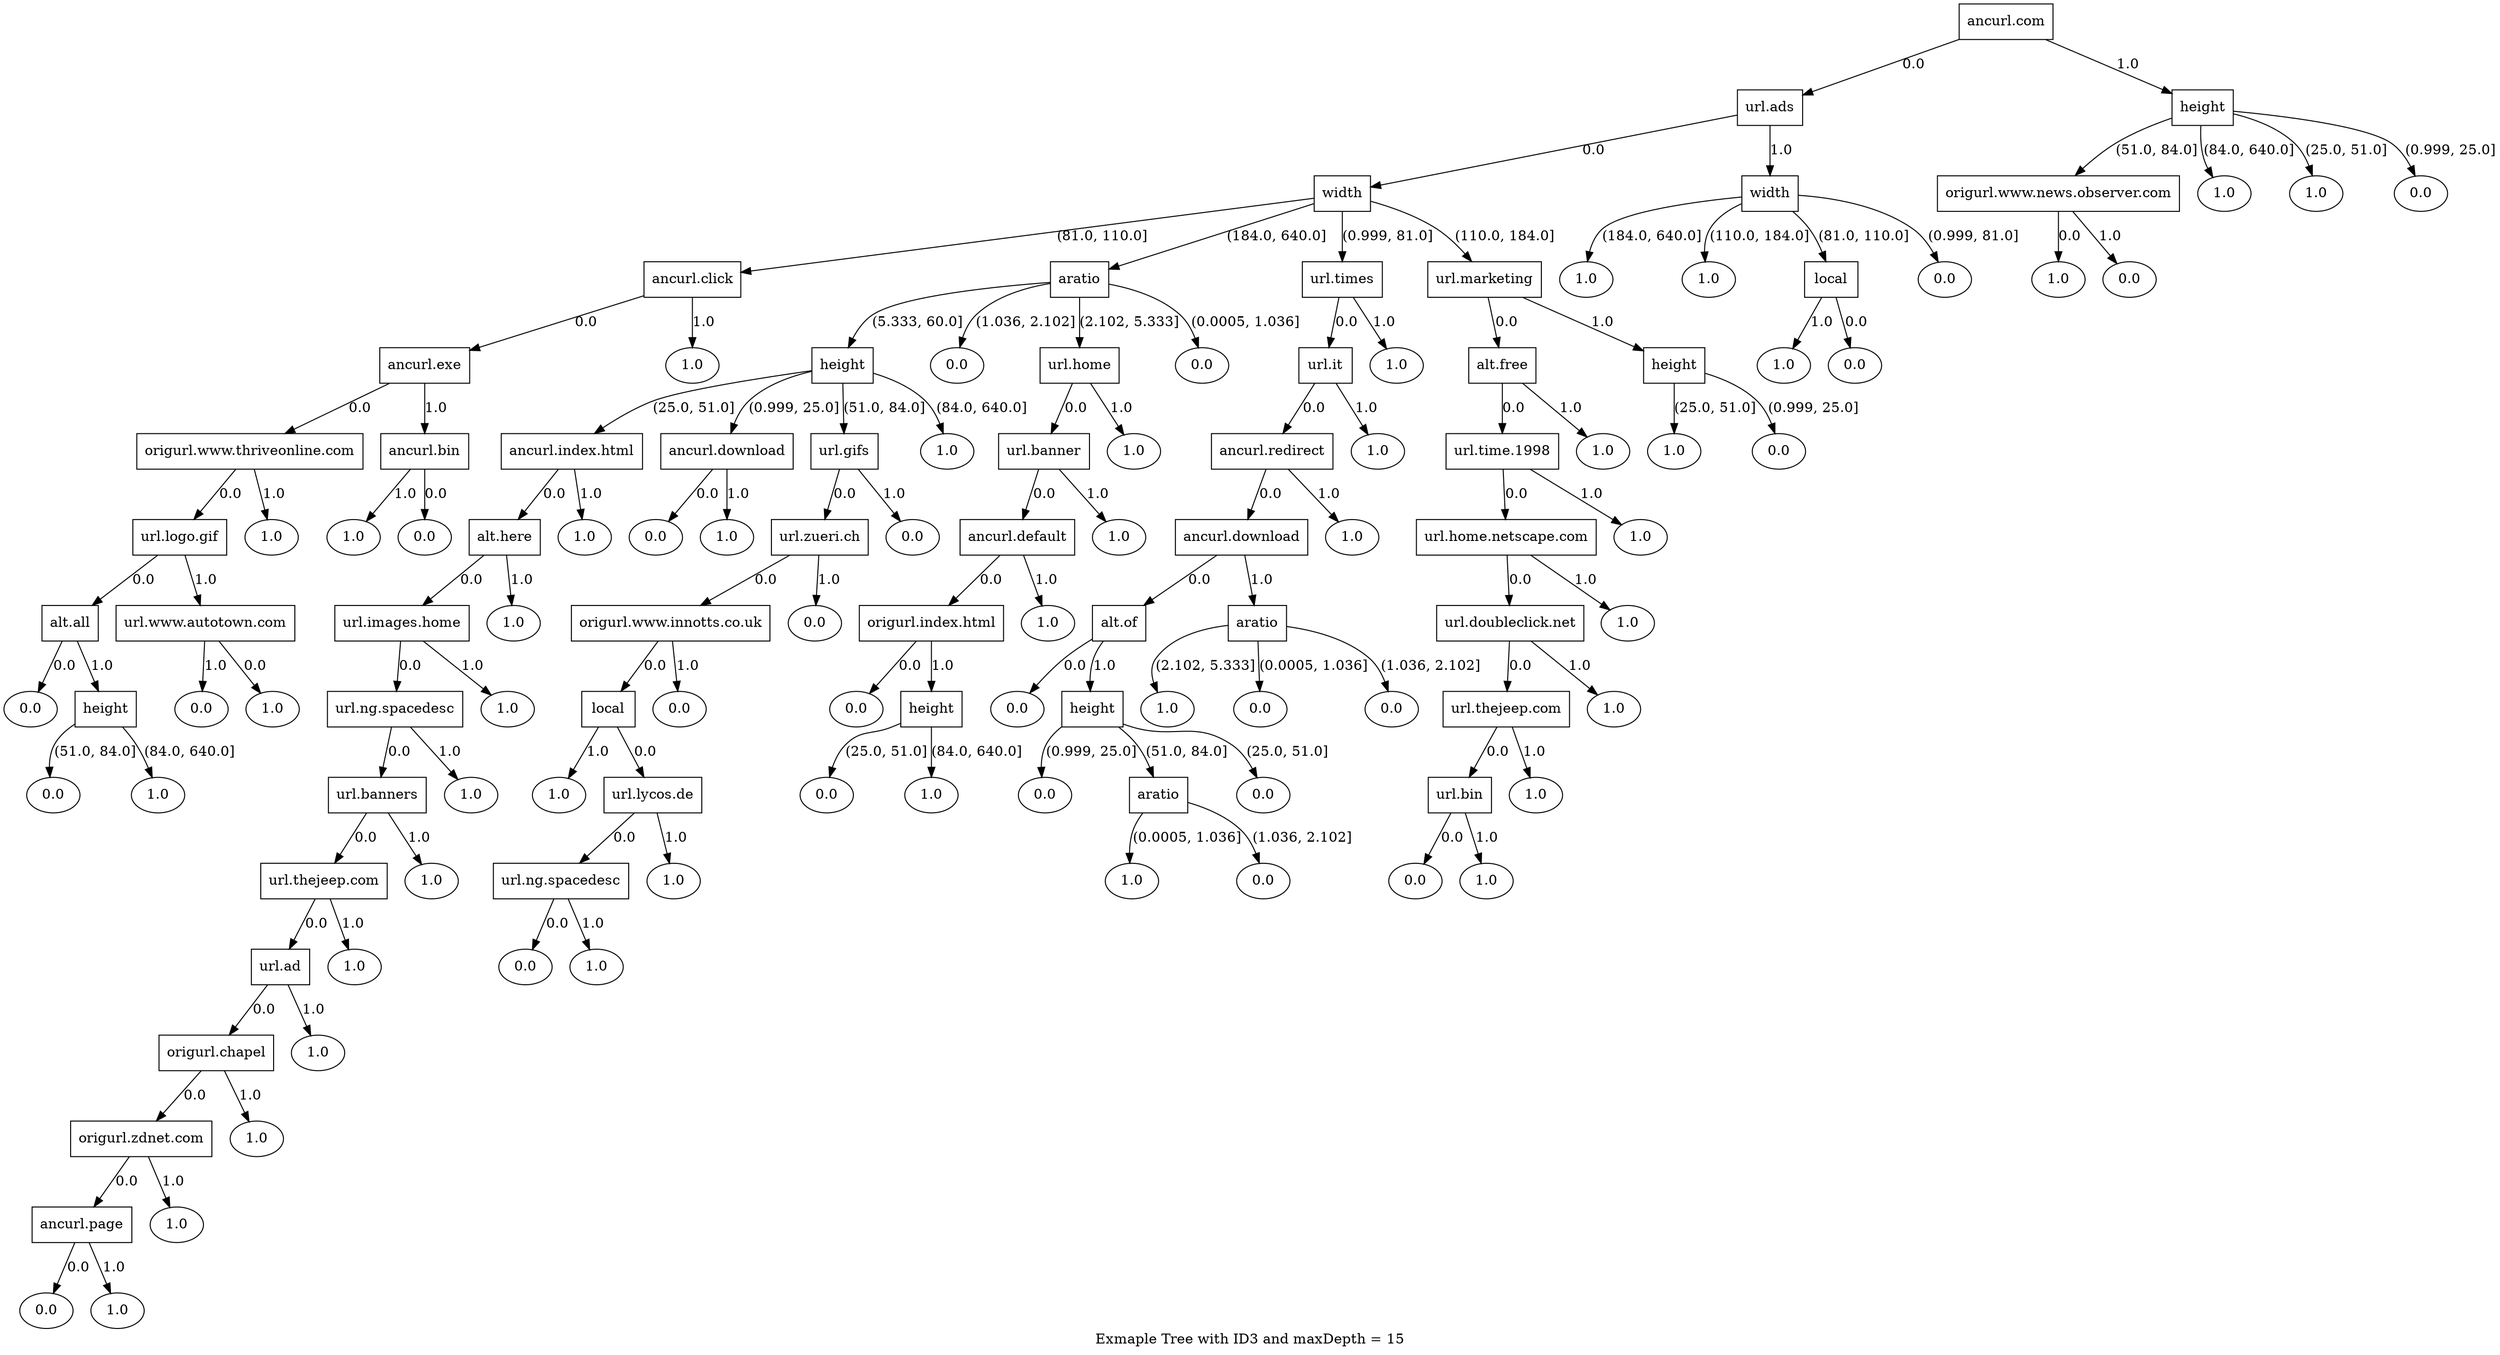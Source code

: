 // Graphic representation of the resulting decision tree
digraph {
	label="Exmaple Tree with ID3 and maxDepth = 15"
	"f1ff47ed-a82d-42f1-9671-68fff7f21eca" [label="ancurl.com" shape=box]
	"c3db41c5-4a29-409b-9633-2974a01c8d9e" [label="url.ads" shape=box]
	"f1ff47ed-a82d-42f1-9671-68fff7f21eca" -> "c3db41c5-4a29-409b-9633-2974a01c8d9e" [label=0.0]
	"2181970b-9a04-4334-bf53-114abb96d900" [label=width shape=box]
	"c3db41c5-4a29-409b-9633-2974a01c8d9e" -> "2181970b-9a04-4334-bf53-114abb96d900" [label=0.0]
	"01634ec4-f3dd-49af-8a0e-7b07d4f865ea" [label="ancurl.click" shape=box]
	"2181970b-9a04-4334-bf53-114abb96d900" -> "01634ec4-f3dd-49af-8a0e-7b07d4f865ea" [label="(81.0, 110.0]"]
	"e7383d42-db90-468b-84ce-174362ba3b13" [label="ancurl.exe" shape=box]
	"01634ec4-f3dd-49af-8a0e-7b07d4f865ea" -> "e7383d42-db90-468b-84ce-174362ba3b13" [label=0.0]
	"e6fb27ae-0df7-40c4-b057-3cdc29c2367e" [label="origurl.www.thriveonline.com" shape=box]
	"e7383d42-db90-468b-84ce-174362ba3b13" -> "e6fb27ae-0df7-40c4-b057-3cdc29c2367e" [label=0.0]
	"0c48dcdd-ac25-4f6d-a7a9-c042d5150820" [label="url.logo.gif" shape=box]
	"e6fb27ae-0df7-40c4-b057-3cdc29c2367e" -> "0c48dcdd-ac25-4f6d-a7a9-c042d5150820" [label=0.0]
	"0125a9b8-d470-4408-9d98-6a06a3e62237" [label="alt.all" shape=box]
	"0c48dcdd-ac25-4f6d-a7a9-c042d5150820" -> "0125a9b8-d470-4408-9d98-6a06a3e62237" [label=0.0]
	"f7e78bed-3b8d-48e9-a5a5-36341cba2fbd" [label=0.0 shape=ellipse]
	"0125a9b8-d470-4408-9d98-6a06a3e62237" -> "f7e78bed-3b8d-48e9-a5a5-36341cba2fbd" [label=0.0]
	"ed9aeb61-7817-465c-be6e-943a92a33c15" [label=height shape=box]
	"0125a9b8-d470-4408-9d98-6a06a3e62237" -> "ed9aeb61-7817-465c-be6e-943a92a33c15" [label=1.0]
	"a9b01b88-f03e-457f-ac85-74b68e5c7f9b" [label=0.0 shape=ellipse]
	"ed9aeb61-7817-465c-be6e-943a92a33c15" -> "a9b01b88-f03e-457f-ac85-74b68e5c7f9b" [label="(51.0, 84.0]"]
	"38700e37-e405-4778-b9fb-fdd0a59a9938" [label=1.0 shape=ellipse]
	"ed9aeb61-7817-465c-be6e-943a92a33c15" -> "38700e37-e405-4778-b9fb-fdd0a59a9938" [label="(84.0, 640.0]"]
	"ee1901b3-192f-4e29-ab51-ab58e8deed1f" [label="url.www.autotown.com" shape=box]
	"0c48dcdd-ac25-4f6d-a7a9-c042d5150820" -> "ee1901b3-192f-4e29-ab51-ab58e8deed1f" [label=1.0]
	"2de0c200-aaa3-45b2-8b19-8abfe41c9ace" [label=0.0 shape=ellipse]
	"ee1901b3-192f-4e29-ab51-ab58e8deed1f" -> "2de0c200-aaa3-45b2-8b19-8abfe41c9ace" [label=1.0]
	"6764b625-342c-4c63-a69d-740c997cb383" [label=1.0 shape=ellipse]
	"ee1901b3-192f-4e29-ab51-ab58e8deed1f" -> "6764b625-342c-4c63-a69d-740c997cb383" [label=0.0]
	"c602002a-c40f-4908-a162-f993d7fcead0" [label=1.0 shape=ellipse]
	"e6fb27ae-0df7-40c4-b057-3cdc29c2367e" -> "c602002a-c40f-4908-a162-f993d7fcead0" [label=1.0]
	"c6bfbc8c-9804-4dbe-a4b1-2f0125c8b75c" [label="ancurl.bin" shape=box]
	"e7383d42-db90-468b-84ce-174362ba3b13" -> "c6bfbc8c-9804-4dbe-a4b1-2f0125c8b75c" [label=1.0]
	"1ce0a3f0-a77c-45f4-b192-d84c8329a135" [label=1.0 shape=ellipse]
	"c6bfbc8c-9804-4dbe-a4b1-2f0125c8b75c" -> "1ce0a3f0-a77c-45f4-b192-d84c8329a135" [label=1.0]
	"3a3ad8ec-cf41-4a9c-9706-4b31f0d4860a" [label=0.0 shape=ellipse]
	"c6bfbc8c-9804-4dbe-a4b1-2f0125c8b75c" -> "3a3ad8ec-cf41-4a9c-9706-4b31f0d4860a" [label=0.0]
	"d1e29f61-fded-4d50-8d5d-cd4c8093bed5" [label=1.0 shape=ellipse]
	"01634ec4-f3dd-49af-8a0e-7b07d4f865ea" -> "d1e29f61-fded-4d50-8d5d-cd4c8093bed5" [label=1.0]
	"17e61efd-4c38-4587-bd1c-c2df092ed093" [label=aratio shape=box]
	"2181970b-9a04-4334-bf53-114abb96d900" -> "17e61efd-4c38-4587-bd1c-c2df092ed093" [label="(184.0, 640.0]"]
	"1915af40-cb48-4ade-b97e-9cfcad9503e4" [label=height shape=box]
	"17e61efd-4c38-4587-bd1c-c2df092ed093" -> "1915af40-cb48-4ade-b97e-9cfcad9503e4" [label="(5.333, 60.0]"]
	"9cd7a5bd-2415-434c-90d1-ecd0b449775a" [label="ancurl.index.html" shape=box]
	"1915af40-cb48-4ade-b97e-9cfcad9503e4" -> "9cd7a5bd-2415-434c-90d1-ecd0b449775a" [label="(25.0, 51.0]"]
	"43e8f538-0cd9-4903-988d-91563264a1b3" [label="alt.here" shape=box]
	"9cd7a5bd-2415-434c-90d1-ecd0b449775a" -> "43e8f538-0cd9-4903-988d-91563264a1b3" [label=0.0]
	"07039d29-4511-4dc7-b03b-c1efb9e9716b" [label="url.images.home" shape=box]
	"43e8f538-0cd9-4903-988d-91563264a1b3" -> "07039d29-4511-4dc7-b03b-c1efb9e9716b" [label=0.0]
	"e89bc47c-6de4-40d7-8e0f-68030a26bf4d" [label="url.ng.spacedesc" shape=box]
	"07039d29-4511-4dc7-b03b-c1efb9e9716b" -> "e89bc47c-6de4-40d7-8e0f-68030a26bf4d" [label=0.0]
	"1e93e5b5-6d7b-4741-98da-f5a0fbbcb02f" [label="url.banners" shape=box]
	"e89bc47c-6de4-40d7-8e0f-68030a26bf4d" -> "1e93e5b5-6d7b-4741-98da-f5a0fbbcb02f" [label=0.0]
	"3571a073-95e7-4be5-94ff-8275bb364f74" [label="url.thejeep.com" shape=box]
	"1e93e5b5-6d7b-4741-98da-f5a0fbbcb02f" -> "3571a073-95e7-4be5-94ff-8275bb364f74" [label=0.0]
	"65672d18-217e-4dde-8b6d-6ff678b336c3" [label="url.ad" shape=box]
	"3571a073-95e7-4be5-94ff-8275bb364f74" -> "65672d18-217e-4dde-8b6d-6ff678b336c3" [label=0.0]
	"f0860bbc-f684-4db9-8f2d-90e9019c8d4b" [label="origurl.chapel" shape=box]
	"65672d18-217e-4dde-8b6d-6ff678b336c3" -> "f0860bbc-f684-4db9-8f2d-90e9019c8d4b" [label=0.0]
	"454aa13e-a3ef-42a8-92a2-8060a75db540" [label="origurl.zdnet.com" shape=box]
	"f0860bbc-f684-4db9-8f2d-90e9019c8d4b" -> "454aa13e-a3ef-42a8-92a2-8060a75db540" [label=0.0]
	"b07f1b00-aea1-4760-a4cc-f0d92adfa479" [label="ancurl.page" shape=box]
	"454aa13e-a3ef-42a8-92a2-8060a75db540" -> "b07f1b00-aea1-4760-a4cc-f0d92adfa479" [label=0.0]
	"8423e85c-6d2c-407d-b7e6-22aa1df4b020" [label=0.0 shape=ellipse]
	"b07f1b00-aea1-4760-a4cc-f0d92adfa479" -> "8423e85c-6d2c-407d-b7e6-22aa1df4b020" [label=0.0]
	"751c6214-1443-4f22-a4c7-e253ed0a06ff" [label=1.0 shape=ellipse]
	"b07f1b00-aea1-4760-a4cc-f0d92adfa479" -> "751c6214-1443-4f22-a4c7-e253ed0a06ff" [label=1.0]
	"6d5040fa-aecc-40de-b9e1-7732df8d4608" [label=1.0 shape=ellipse]
	"454aa13e-a3ef-42a8-92a2-8060a75db540" -> "6d5040fa-aecc-40de-b9e1-7732df8d4608" [label=1.0]
	"0341452c-794e-4681-b86e-2062b2cb383b" [label=1.0 shape=ellipse]
	"f0860bbc-f684-4db9-8f2d-90e9019c8d4b" -> "0341452c-794e-4681-b86e-2062b2cb383b" [label=1.0]
	"1d5c48bd-ca66-49fd-83c2-0dd831e9bd56" [label=1.0 shape=ellipse]
	"65672d18-217e-4dde-8b6d-6ff678b336c3" -> "1d5c48bd-ca66-49fd-83c2-0dd831e9bd56" [label=1.0]
	"1e3bdc5a-acb9-4d47-8c1a-73cafbc5868b" [label=1.0 shape=ellipse]
	"3571a073-95e7-4be5-94ff-8275bb364f74" -> "1e3bdc5a-acb9-4d47-8c1a-73cafbc5868b" [label=1.0]
	"4feb6eb6-ee9d-47cc-abc7-a69a049c8886" [label=1.0 shape=ellipse]
	"1e93e5b5-6d7b-4741-98da-f5a0fbbcb02f" -> "4feb6eb6-ee9d-47cc-abc7-a69a049c8886" [label=1.0]
	"4cdc1071-0155-4541-9027-8bc7947067cd" [label=1.0 shape=ellipse]
	"e89bc47c-6de4-40d7-8e0f-68030a26bf4d" -> "4cdc1071-0155-4541-9027-8bc7947067cd" [label=1.0]
	"beda0db5-f3ad-4f65-9ad2-2ca843ed063a" [label=1.0 shape=ellipse]
	"07039d29-4511-4dc7-b03b-c1efb9e9716b" -> "beda0db5-f3ad-4f65-9ad2-2ca843ed063a" [label=1.0]
	"c2ae0e68-90eb-431b-9688-39729aead8ec" [label=1.0 shape=ellipse]
	"43e8f538-0cd9-4903-988d-91563264a1b3" -> "c2ae0e68-90eb-431b-9688-39729aead8ec" [label=1.0]
	"aa0928a2-3a7d-47a2-9949-37e657046cee" [label=1.0 shape=ellipse]
	"9cd7a5bd-2415-434c-90d1-ecd0b449775a" -> "aa0928a2-3a7d-47a2-9949-37e657046cee" [label=1.0]
	"b3accfac-6610-4727-93de-444ae1cd68fb" [label="ancurl.download" shape=box]
	"1915af40-cb48-4ade-b97e-9cfcad9503e4" -> "b3accfac-6610-4727-93de-444ae1cd68fb" [label="(0.999, 25.0]"]
	"8bb83c8f-90e3-4500-80f7-24ec4b9d943d" [label=0.0 shape=ellipse]
	"b3accfac-6610-4727-93de-444ae1cd68fb" -> "8bb83c8f-90e3-4500-80f7-24ec4b9d943d" [label=0.0]
	"b904d8f8-fedf-4a03-9bd3-90e1ea0218d9" [label=1.0 shape=ellipse]
	"b3accfac-6610-4727-93de-444ae1cd68fb" -> "b904d8f8-fedf-4a03-9bd3-90e1ea0218d9" [label=1.0]
	"98600e0c-13a8-43f5-bbab-bac0624fa0d7" [label="url.gifs" shape=box]
	"1915af40-cb48-4ade-b97e-9cfcad9503e4" -> "98600e0c-13a8-43f5-bbab-bac0624fa0d7" [label="(51.0, 84.0]"]
	"4fa7be11-f1bd-4060-84cf-ad57735d83b2" [label="url.zueri.ch" shape=box]
	"98600e0c-13a8-43f5-bbab-bac0624fa0d7" -> "4fa7be11-f1bd-4060-84cf-ad57735d83b2" [label=0.0]
	"bfe92243-1336-4a69-a184-ca9c36f71e46" [label="origurl.www.innotts.co.uk" shape=box]
	"4fa7be11-f1bd-4060-84cf-ad57735d83b2" -> "bfe92243-1336-4a69-a184-ca9c36f71e46" [label=0.0]
	"a36390f7-3134-43f6-8f68-789796aedc7b" [label=local shape=box]
	"bfe92243-1336-4a69-a184-ca9c36f71e46" -> "a36390f7-3134-43f6-8f68-789796aedc7b" [label=0.0]
	"c02f84bb-2967-4e52-8581-0aeda5ce3b8e" [label=1.0 shape=ellipse]
	"a36390f7-3134-43f6-8f68-789796aedc7b" -> "c02f84bb-2967-4e52-8581-0aeda5ce3b8e" [label=1.0]
	"94fcebc9-7090-4a20-af4a-b8edeca4b2d9" [label="url.lycos.de" shape=box]
	"a36390f7-3134-43f6-8f68-789796aedc7b" -> "94fcebc9-7090-4a20-af4a-b8edeca4b2d9" [label=0.0]
	"7dc9f4e1-fb30-41f0-b66e-875a56378bed" [label="url.ng.spacedesc" shape=box]
	"94fcebc9-7090-4a20-af4a-b8edeca4b2d9" -> "7dc9f4e1-fb30-41f0-b66e-875a56378bed" [label=0.0]
	"de94efe9-bb55-4d52-9c1c-65603b6bdf94" [label=0.0 shape=ellipse]
	"7dc9f4e1-fb30-41f0-b66e-875a56378bed" -> "de94efe9-bb55-4d52-9c1c-65603b6bdf94" [label=0.0]
	"16defdc0-ad6a-486f-8634-fc952780413e" [label=1.0 shape=ellipse]
	"7dc9f4e1-fb30-41f0-b66e-875a56378bed" -> "16defdc0-ad6a-486f-8634-fc952780413e" [label=1.0]
	"140ddaa3-577e-40a2-875b-a73050a6a5a3" [label=1.0 shape=ellipse]
	"94fcebc9-7090-4a20-af4a-b8edeca4b2d9" -> "140ddaa3-577e-40a2-875b-a73050a6a5a3" [label=1.0]
	"e450dd64-47ce-4ae2-a3df-392b7af8ad2e" [label=0.0 shape=ellipse]
	"bfe92243-1336-4a69-a184-ca9c36f71e46" -> "e450dd64-47ce-4ae2-a3df-392b7af8ad2e" [label=1.0]
	"854ba6b2-3dee-4002-b40a-99c1b8b02a99" [label=0.0 shape=ellipse]
	"4fa7be11-f1bd-4060-84cf-ad57735d83b2" -> "854ba6b2-3dee-4002-b40a-99c1b8b02a99" [label=1.0]
	"722231c1-bf5b-4f9c-8987-3e30bfb0cf99" [label=0.0 shape=ellipse]
	"98600e0c-13a8-43f5-bbab-bac0624fa0d7" -> "722231c1-bf5b-4f9c-8987-3e30bfb0cf99" [label=1.0]
	"4a21e2df-e2e2-414e-bdf8-0faf9c88a045" [label=1.0 shape=ellipse]
	"1915af40-cb48-4ade-b97e-9cfcad9503e4" -> "4a21e2df-e2e2-414e-bdf8-0faf9c88a045" [label="(84.0, 640.0]"]
	"6b10e48b-4608-44a6-8ab3-af466d6e9d52" [label=0.0 shape=ellipse]
	"17e61efd-4c38-4587-bd1c-c2df092ed093" -> "6b10e48b-4608-44a6-8ab3-af466d6e9d52" [label="(1.036, 2.102]"]
	"c70594bb-4381-4cf0-a37c-a33217cef610" [label="url.home" shape=box]
	"17e61efd-4c38-4587-bd1c-c2df092ed093" -> "c70594bb-4381-4cf0-a37c-a33217cef610" [label="(2.102, 5.333]"]
	"25d3616f-463f-4eed-baf4-699caa572d8d" [label="url.banner" shape=box]
	"c70594bb-4381-4cf0-a37c-a33217cef610" -> "25d3616f-463f-4eed-baf4-699caa572d8d" [label=0.0]
	"f0049843-b9d3-41ba-8335-130cfcf9a7de" [label="ancurl.default" shape=box]
	"25d3616f-463f-4eed-baf4-699caa572d8d" -> "f0049843-b9d3-41ba-8335-130cfcf9a7de" [label=0.0]
	"ecb0b365-146e-4b60-92ef-c10e280e3ec3" [label="origurl.index.html" shape=box]
	"f0049843-b9d3-41ba-8335-130cfcf9a7de" -> "ecb0b365-146e-4b60-92ef-c10e280e3ec3" [label=0.0]
	"f3b52f13-b2aa-4568-9c1c-ca174ffd38e3" [label=0.0 shape=ellipse]
	"ecb0b365-146e-4b60-92ef-c10e280e3ec3" -> "f3b52f13-b2aa-4568-9c1c-ca174ffd38e3" [label=0.0]
	"93643332-f52d-41a9-bb9b-60bf0f816410" [label=height shape=box]
	"ecb0b365-146e-4b60-92ef-c10e280e3ec3" -> "93643332-f52d-41a9-bb9b-60bf0f816410" [label=1.0]
	"e5d70625-1d80-49fd-afbc-1477824dc6f8" [label=0.0 shape=ellipse]
	"93643332-f52d-41a9-bb9b-60bf0f816410" -> "e5d70625-1d80-49fd-afbc-1477824dc6f8" [label="(25.0, 51.0]"]
	"9969fa8f-75b2-4d59-a8f5-bb861bf5410f" [label=1.0 shape=ellipse]
	"93643332-f52d-41a9-bb9b-60bf0f816410" -> "9969fa8f-75b2-4d59-a8f5-bb861bf5410f" [label="(84.0, 640.0]"]
	"22d7c3f8-b0c2-4969-9f4e-9b1cdb2b68bd" [label=1.0 shape=ellipse]
	"f0049843-b9d3-41ba-8335-130cfcf9a7de" -> "22d7c3f8-b0c2-4969-9f4e-9b1cdb2b68bd" [label=1.0]
	"b34e0895-a76f-4c8f-ab51-f54901c08941" [label=1.0 shape=ellipse]
	"25d3616f-463f-4eed-baf4-699caa572d8d" -> "b34e0895-a76f-4c8f-ab51-f54901c08941" [label=1.0]
	"b4012b8e-93a7-4f68-9f21-fb3ad31ba2d1" [label=1.0 shape=ellipse]
	"c70594bb-4381-4cf0-a37c-a33217cef610" -> "b4012b8e-93a7-4f68-9f21-fb3ad31ba2d1" [label=1.0]
	"6919370a-7ee0-45fa-adde-1f189d34767c" [label=0.0 shape=ellipse]
	"17e61efd-4c38-4587-bd1c-c2df092ed093" -> "6919370a-7ee0-45fa-adde-1f189d34767c" [label="(0.0005, 1.036]"]
	"3ee49b9f-a45c-43d8-9fda-c95d86a632a1" [label="url.times" shape=box]
	"2181970b-9a04-4334-bf53-114abb96d900" -> "3ee49b9f-a45c-43d8-9fda-c95d86a632a1" [label="(0.999, 81.0]"]
	"82e15541-5f21-4ab8-9668-d34e61e64b46" [label="url.it" shape=box]
	"3ee49b9f-a45c-43d8-9fda-c95d86a632a1" -> "82e15541-5f21-4ab8-9668-d34e61e64b46" [label=0.0]
	"51ec2106-66fd-4981-9192-97214662d11a" [label="ancurl.redirect" shape=box]
	"82e15541-5f21-4ab8-9668-d34e61e64b46" -> "51ec2106-66fd-4981-9192-97214662d11a" [label=0.0]
	"31fbbbfc-03be-4575-8c79-b24fe081af09" [label="ancurl.download" shape=box]
	"51ec2106-66fd-4981-9192-97214662d11a" -> "31fbbbfc-03be-4575-8c79-b24fe081af09" [label=0.0]
	"b210e094-a4a1-41c4-a3ac-8f56351bdd5c" [label="alt.of" shape=box]
	"31fbbbfc-03be-4575-8c79-b24fe081af09" -> "b210e094-a4a1-41c4-a3ac-8f56351bdd5c" [label=0.0]
	"b256229e-6050-4cbf-a9a8-41d5016bd40a" [label=0.0 shape=ellipse]
	"b210e094-a4a1-41c4-a3ac-8f56351bdd5c" -> "b256229e-6050-4cbf-a9a8-41d5016bd40a" [label=0.0]
	"a9706fab-22ac-4af1-987a-c6feeec4454e" [label=height shape=box]
	"b210e094-a4a1-41c4-a3ac-8f56351bdd5c" -> "a9706fab-22ac-4af1-987a-c6feeec4454e" [label=1.0]
	"82c2b324-9896-4a6c-8a2c-046966d73f75" [label=0.0 shape=ellipse]
	"a9706fab-22ac-4af1-987a-c6feeec4454e" -> "82c2b324-9896-4a6c-8a2c-046966d73f75" [label="(0.999, 25.0]"]
	"b3ec4d94-e0c7-4c5c-9207-847e4faec6b4" [label=aratio shape=box]
	"a9706fab-22ac-4af1-987a-c6feeec4454e" -> "b3ec4d94-e0c7-4c5c-9207-847e4faec6b4" [label="(51.0, 84.0]"]
	"8a370090-4605-4276-807a-1865ab3a931b" [label=1.0 shape=ellipse]
	"b3ec4d94-e0c7-4c5c-9207-847e4faec6b4" -> "8a370090-4605-4276-807a-1865ab3a931b" [label="(0.0005, 1.036]"]
	"df9375c9-e3b8-4060-87dc-511b48156d95" [label=0.0 shape=ellipse]
	"b3ec4d94-e0c7-4c5c-9207-847e4faec6b4" -> "df9375c9-e3b8-4060-87dc-511b48156d95" [label="(1.036, 2.102]"]
	"4d58ac65-7d31-4a5a-b404-77a2cad283e7" [label=0.0 shape=ellipse]
	"a9706fab-22ac-4af1-987a-c6feeec4454e" -> "4d58ac65-7d31-4a5a-b404-77a2cad283e7" [label="(25.0, 51.0]"]
	"f3c36e1f-38a9-4fea-a2fa-172d9ab6551d" [label=aratio shape=box]
	"31fbbbfc-03be-4575-8c79-b24fe081af09" -> "f3c36e1f-38a9-4fea-a2fa-172d9ab6551d" [label=1.0]
	"f91449ff-a6c9-4a6e-bc1b-775acb9d6e50" [label=1.0 shape=ellipse]
	"f3c36e1f-38a9-4fea-a2fa-172d9ab6551d" -> "f91449ff-a6c9-4a6e-bc1b-775acb9d6e50" [label="(2.102, 5.333]"]
	"1a263d3c-b4f1-4b06-9a69-8d7678833524" [label=0.0 shape=ellipse]
	"f3c36e1f-38a9-4fea-a2fa-172d9ab6551d" -> "1a263d3c-b4f1-4b06-9a69-8d7678833524" [label="(0.0005, 1.036]"]
	"8afc3733-c392-4ad8-a98e-b9e12af995f3" [label=0.0 shape=ellipse]
	"f3c36e1f-38a9-4fea-a2fa-172d9ab6551d" -> "8afc3733-c392-4ad8-a98e-b9e12af995f3" [label="(1.036, 2.102]"]
	"65e348c7-fd48-43cb-9799-e3b2d8d36153" [label=1.0 shape=ellipse]
	"51ec2106-66fd-4981-9192-97214662d11a" -> "65e348c7-fd48-43cb-9799-e3b2d8d36153" [label=1.0]
	"cf646cc6-242b-49a1-9d9c-0094132e9b3e" [label=1.0 shape=ellipse]
	"82e15541-5f21-4ab8-9668-d34e61e64b46" -> "cf646cc6-242b-49a1-9d9c-0094132e9b3e" [label=1.0]
	"166ab41c-8d00-4b76-803a-d10037bcc813" [label=1.0 shape=ellipse]
	"3ee49b9f-a45c-43d8-9fda-c95d86a632a1" -> "166ab41c-8d00-4b76-803a-d10037bcc813" [label=1.0]
	"dd1fdefc-4d84-4683-a0e3-8c3c6fb4b798" [label="url.marketing" shape=box]
	"2181970b-9a04-4334-bf53-114abb96d900" -> "dd1fdefc-4d84-4683-a0e3-8c3c6fb4b798" [label="(110.0, 184.0]"]
	"7d03e5ae-9589-418f-bc9e-566695288a02" [label="alt.free" shape=box]
	"dd1fdefc-4d84-4683-a0e3-8c3c6fb4b798" -> "7d03e5ae-9589-418f-bc9e-566695288a02" [label=0.0]
	"3db1b027-f820-45ee-8cb7-09be4b105705" [label="url.time.1998" shape=box]
	"7d03e5ae-9589-418f-bc9e-566695288a02" -> "3db1b027-f820-45ee-8cb7-09be4b105705" [label=0.0]
	"c7ccf6b1-f5ce-49a0-b6a8-0e01db75e290" [label="url.home.netscape.com" shape=box]
	"3db1b027-f820-45ee-8cb7-09be4b105705" -> "c7ccf6b1-f5ce-49a0-b6a8-0e01db75e290" [label=0.0]
	"801913a3-ac8b-4e83-b8ce-7abf582ea8da" [label="url.doubleclick.net" shape=box]
	"c7ccf6b1-f5ce-49a0-b6a8-0e01db75e290" -> "801913a3-ac8b-4e83-b8ce-7abf582ea8da" [label=0.0]
	"2d8b6e2a-4603-4257-9968-6416990f85a9" [label="url.thejeep.com" shape=box]
	"801913a3-ac8b-4e83-b8ce-7abf582ea8da" -> "2d8b6e2a-4603-4257-9968-6416990f85a9" [label=0.0]
	"14463523-ec86-43dc-a026-303330a233a9" [label="url.bin" shape=box]
	"2d8b6e2a-4603-4257-9968-6416990f85a9" -> "14463523-ec86-43dc-a026-303330a233a9" [label=0.0]
	"417b0516-0393-4f02-a200-8d576d48b23e" [label=0.0 shape=ellipse]
	"14463523-ec86-43dc-a026-303330a233a9" -> "417b0516-0393-4f02-a200-8d576d48b23e" [label=0.0]
	"ca676f05-f26c-4215-931b-16b1269fd88a" [label=1.0 shape=ellipse]
	"14463523-ec86-43dc-a026-303330a233a9" -> "ca676f05-f26c-4215-931b-16b1269fd88a" [label=1.0]
	"54e04992-f4f1-45c4-b6ac-6807457eec72" [label=1.0 shape=ellipse]
	"2d8b6e2a-4603-4257-9968-6416990f85a9" -> "54e04992-f4f1-45c4-b6ac-6807457eec72" [label=1.0]
	"690e5efd-9b02-44d9-939d-9205bc3e59fd" [label=1.0 shape=ellipse]
	"801913a3-ac8b-4e83-b8ce-7abf582ea8da" -> "690e5efd-9b02-44d9-939d-9205bc3e59fd" [label=1.0]
	"ce244560-f265-4325-9326-4cda75ccbaaa" [label=1.0 shape=ellipse]
	"c7ccf6b1-f5ce-49a0-b6a8-0e01db75e290" -> "ce244560-f265-4325-9326-4cda75ccbaaa" [label=1.0]
	"2c8f83d1-252d-468e-8df6-721f92d288ff" [label=1.0 shape=ellipse]
	"3db1b027-f820-45ee-8cb7-09be4b105705" -> "2c8f83d1-252d-468e-8df6-721f92d288ff" [label=1.0]
	"6c739ffe-472f-4b08-9d3d-55bb5a6e58ce" [label=1.0 shape=ellipse]
	"7d03e5ae-9589-418f-bc9e-566695288a02" -> "6c739ffe-472f-4b08-9d3d-55bb5a6e58ce" [label=1.0]
	"bc108997-cb0b-4235-8834-12fe4d83f73d" [label=height shape=box]
	"dd1fdefc-4d84-4683-a0e3-8c3c6fb4b798" -> "bc108997-cb0b-4235-8834-12fe4d83f73d" [label=1.0]
	"ff6671a0-1264-447c-84e0-4edce0bb37ad" [label=1.0 shape=ellipse]
	"bc108997-cb0b-4235-8834-12fe4d83f73d" -> "ff6671a0-1264-447c-84e0-4edce0bb37ad" [label="(25.0, 51.0]"]
	"66c963a4-46bd-4f28-b825-569a5b980ee6" [label=0.0 shape=ellipse]
	"bc108997-cb0b-4235-8834-12fe4d83f73d" -> "66c963a4-46bd-4f28-b825-569a5b980ee6" [label="(0.999, 25.0]"]
	"9befedb8-ecc1-44b9-ac2d-79b4ac4dd4d1" [label=width shape=box]
	"c3db41c5-4a29-409b-9633-2974a01c8d9e" -> "9befedb8-ecc1-44b9-ac2d-79b4ac4dd4d1" [label=1.0]
	"7bb619e3-5da0-462e-8471-58373e3f3fce" [label=1.0 shape=ellipse]
	"9befedb8-ecc1-44b9-ac2d-79b4ac4dd4d1" -> "7bb619e3-5da0-462e-8471-58373e3f3fce" [label="(184.0, 640.0]"]
	"5249fd03-ec22-4c49-a09a-cc9d0cd5c230" [label=1.0 shape=ellipse]
	"9befedb8-ecc1-44b9-ac2d-79b4ac4dd4d1" -> "5249fd03-ec22-4c49-a09a-cc9d0cd5c230" [label="(110.0, 184.0]"]
	"f77e633f-4fcd-4db2-b456-ea4a3c516ca9" [label=local shape=box]
	"9befedb8-ecc1-44b9-ac2d-79b4ac4dd4d1" -> "f77e633f-4fcd-4db2-b456-ea4a3c516ca9" [label="(81.0, 110.0]"]
	"9b11e7dc-ad6d-4367-9bd5-45de89b81437" [label=1.0 shape=ellipse]
	"f77e633f-4fcd-4db2-b456-ea4a3c516ca9" -> "9b11e7dc-ad6d-4367-9bd5-45de89b81437" [label=1.0]
	"a9b2f45e-648e-429a-9d3a-d447579e09a6" [label=0.0 shape=ellipse]
	"f77e633f-4fcd-4db2-b456-ea4a3c516ca9" -> "a9b2f45e-648e-429a-9d3a-d447579e09a6" [label=0.0]
	"b1d71e04-a35c-4f3a-8abb-b84f2310c35b" [label=0.0 shape=ellipse]
	"9befedb8-ecc1-44b9-ac2d-79b4ac4dd4d1" -> "b1d71e04-a35c-4f3a-8abb-b84f2310c35b" [label="(0.999, 81.0]"]
	"87a28554-fec2-4e93-a43a-0abbb517aeeb" [label=height shape=box]
	"f1ff47ed-a82d-42f1-9671-68fff7f21eca" -> "87a28554-fec2-4e93-a43a-0abbb517aeeb" [label=1.0]
	"1551ef50-592b-4a9c-9c61-38b04c7646fa" [label="origurl.www.news.observer.com" shape=box]
	"87a28554-fec2-4e93-a43a-0abbb517aeeb" -> "1551ef50-592b-4a9c-9c61-38b04c7646fa" [label="(51.0, 84.0]"]
	"a712bda2-a6af-42f4-aa2e-33df9a08bf80" [label=1.0 shape=ellipse]
	"1551ef50-592b-4a9c-9c61-38b04c7646fa" -> "a712bda2-a6af-42f4-aa2e-33df9a08bf80" [label=0.0]
	"bd986233-e0c2-4544-9ee5-1284010dfc34" [label=0.0 shape=ellipse]
	"1551ef50-592b-4a9c-9c61-38b04c7646fa" -> "bd986233-e0c2-4544-9ee5-1284010dfc34" [label=1.0]
	"48eba080-43c7-49a7-99f5-d11badfa309e" [label=1.0 shape=ellipse]
	"87a28554-fec2-4e93-a43a-0abbb517aeeb" -> "48eba080-43c7-49a7-99f5-d11badfa309e" [label="(84.0, 640.0]"]
	"b5ff63bd-2a7b-41a2-8f53-2afb57cab231" [label=1.0 shape=ellipse]
	"87a28554-fec2-4e93-a43a-0abbb517aeeb" -> "b5ff63bd-2a7b-41a2-8f53-2afb57cab231" [label="(25.0, 51.0]"]
	"28b7bf1e-9586-4ef7-8e4f-2ce82c6e23ff" [label=0.0 shape=ellipse]
	"87a28554-fec2-4e93-a43a-0abbb517aeeb" -> "28b7bf1e-9586-4ef7-8e4f-2ce82c6e23ff" [label="(0.999, 25.0]"]
}
